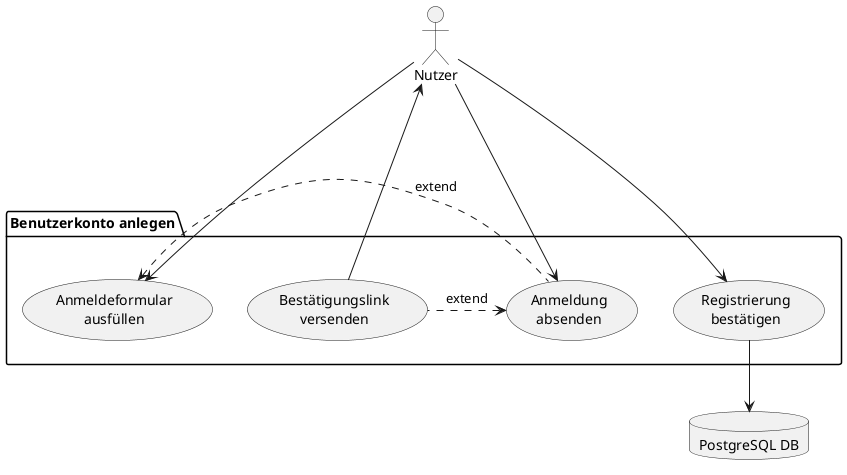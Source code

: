 @startuml
'https://plantuml.com/use-case-diagram

package "Benutzerkonto anlegen"{
"Anmeldeformular\nausfüllen" as (create)
together {
"Anmeldung\nabsenden" as (send)
"Bestätigungslink\nversenden" as (sendmail)
}
"Registrierung\nbestätigen" as (accept)
}

Nutzer ---> (create)
(create) <. (send) :extend
Nutzer --> (send)
(send) <. (sendmail) :extend
(sendmail) --> Nutzer
Nutzer ---> (accept)



database "PostgreSQL DB" as DB
(accept) --> DB

@enduml